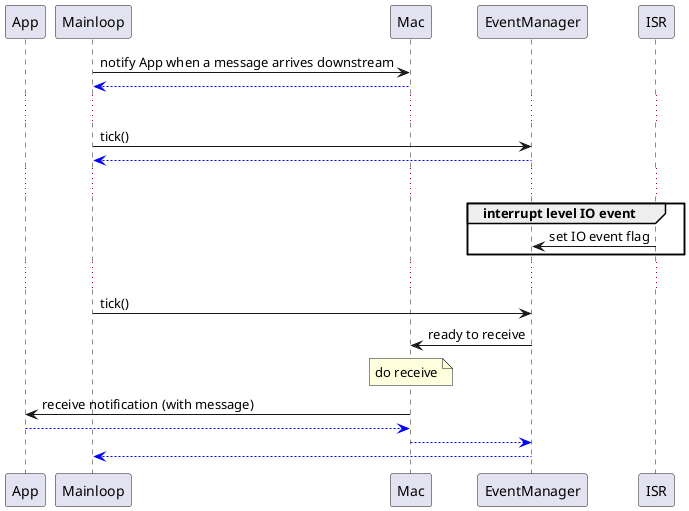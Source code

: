 @startuml

participant App
participant Mainloop
participant Mac
participant EventManager
participant ISR

Mainloop -> Mac: notify App when a message arrives downstream
Mainloop <[#blue]-- Mac

...

Mainloop -> EventManager: tick()
Mainloop <[#blue]-- EventManager

...

group interrupt level IO event


    ISR -> EventManager: set IO event flag    


end

...

Mainloop -> EventManager: tick()

EventManager -> Mac: ready to receive

note over Mac: do receive

Mac -> App: receive notification (with message)
Mac <[#blue]-- App

EventManager <[#blue]-- Mac

Mainloop <[#blue]-- EventManager


@enduml
